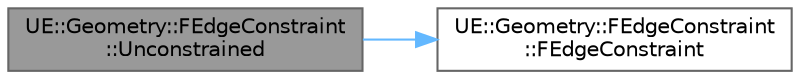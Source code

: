 digraph "UE::Geometry::FEdgeConstraint::Unconstrained"
{
 // INTERACTIVE_SVG=YES
 // LATEX_PDF_SIZE
  bgcolor="transparent";
  edge [fontname=Helvetica,fontsize=10,labelfontname=Helvetica,labelfontsize=10];
  node [fontname=Helvetica,fontsize=10,shape=box,height=0.2,width=0.4];
  rankdir="LR";
  Node1 [id="Node000001",label="UE::Geometry::FEdgeConstraint\l::Unconstrained",height=0.2,width=0.4,color="gray40", fillcolor="grey60", style="filled", fontcolor="black",tooltip=" "];
  Node1 -> Node2 [id="edge1_Node000001_Node000002",color="steelblue1",style="solid",tooltip=" "];
  Node2 [id="Node000002",label="UE::Geometry::FEdgeConstraint\l::FEdgeConstraint",height=0.2,width=0.4,color="grey40", fillcolor="white", style="filled",URL="$d7/d99/structUE_1_1Geometry_1_1FEdgeConstraint.html#a4febfd93b68d20e6ba12a54e7f9d52c5",tooltip=" "];
}
